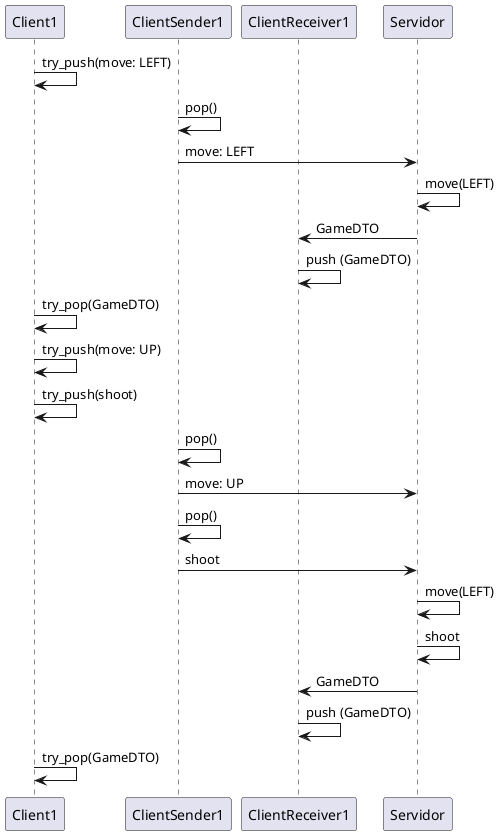 @startuml

participant Client1
participant ClientSender1
participant ClientReceiver1

participant Servidor

Client1 -> Client1: try_push(move: LEFT)

ClientSender1 -> ClientSender1: pop()

ClientSender1 -> Servidor: move: LEFT

Servidor -> Servidor: move(LEFT)

Servidor -> ClientReceiver1: GameDTO

ClientReceiver1 -> ClientReceiver1: push (GameDTO)

Client1 -> Client1: try_pop(GameDTO)

Client1 -> Client1: try_push(move: UP)

Client1 -> Client1: try_push(shoot)

ClientSender1 -> ClientSender1: pop()

ClientSender1 -> Servidor: move: UP

ClientSender1 -> ClientSender1: pop()

ClientSender1 -> Servidor: shoot

Servidor -> Servidor: move(LEFT)

Servidor -> Servidor: shoot

Servidor -> ClientReceiver1: GameDTO

ClientReceiver1 -> ClientReceiver1: push (GameDTO)

Client1 -> Client1: try_pop(GameDTO)

@enduml
